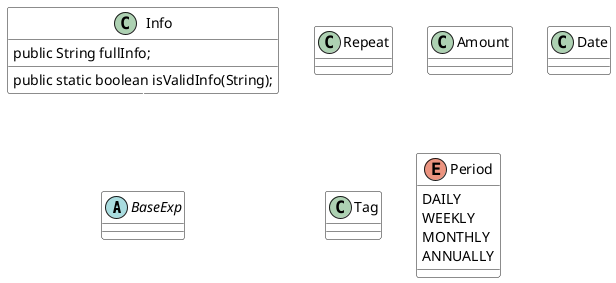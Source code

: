 @startuml
skinparam arrowThickness 1.1
skinparam arrowColor MODEL_COLOR
skinparam classBackgroundColor MODEL_COLOR

abstract class BaseExp
class Repeat
class Info
class Amount
class Date
class Tag
enum Period

class Info {
    public String fullInfo;
    public static boolean isValidInfo(String);
}

enum Period {
DAILY
WEEKLY
MONTHLY
ANNUALLY
}

BaseExp .up.|> Info

@enduml